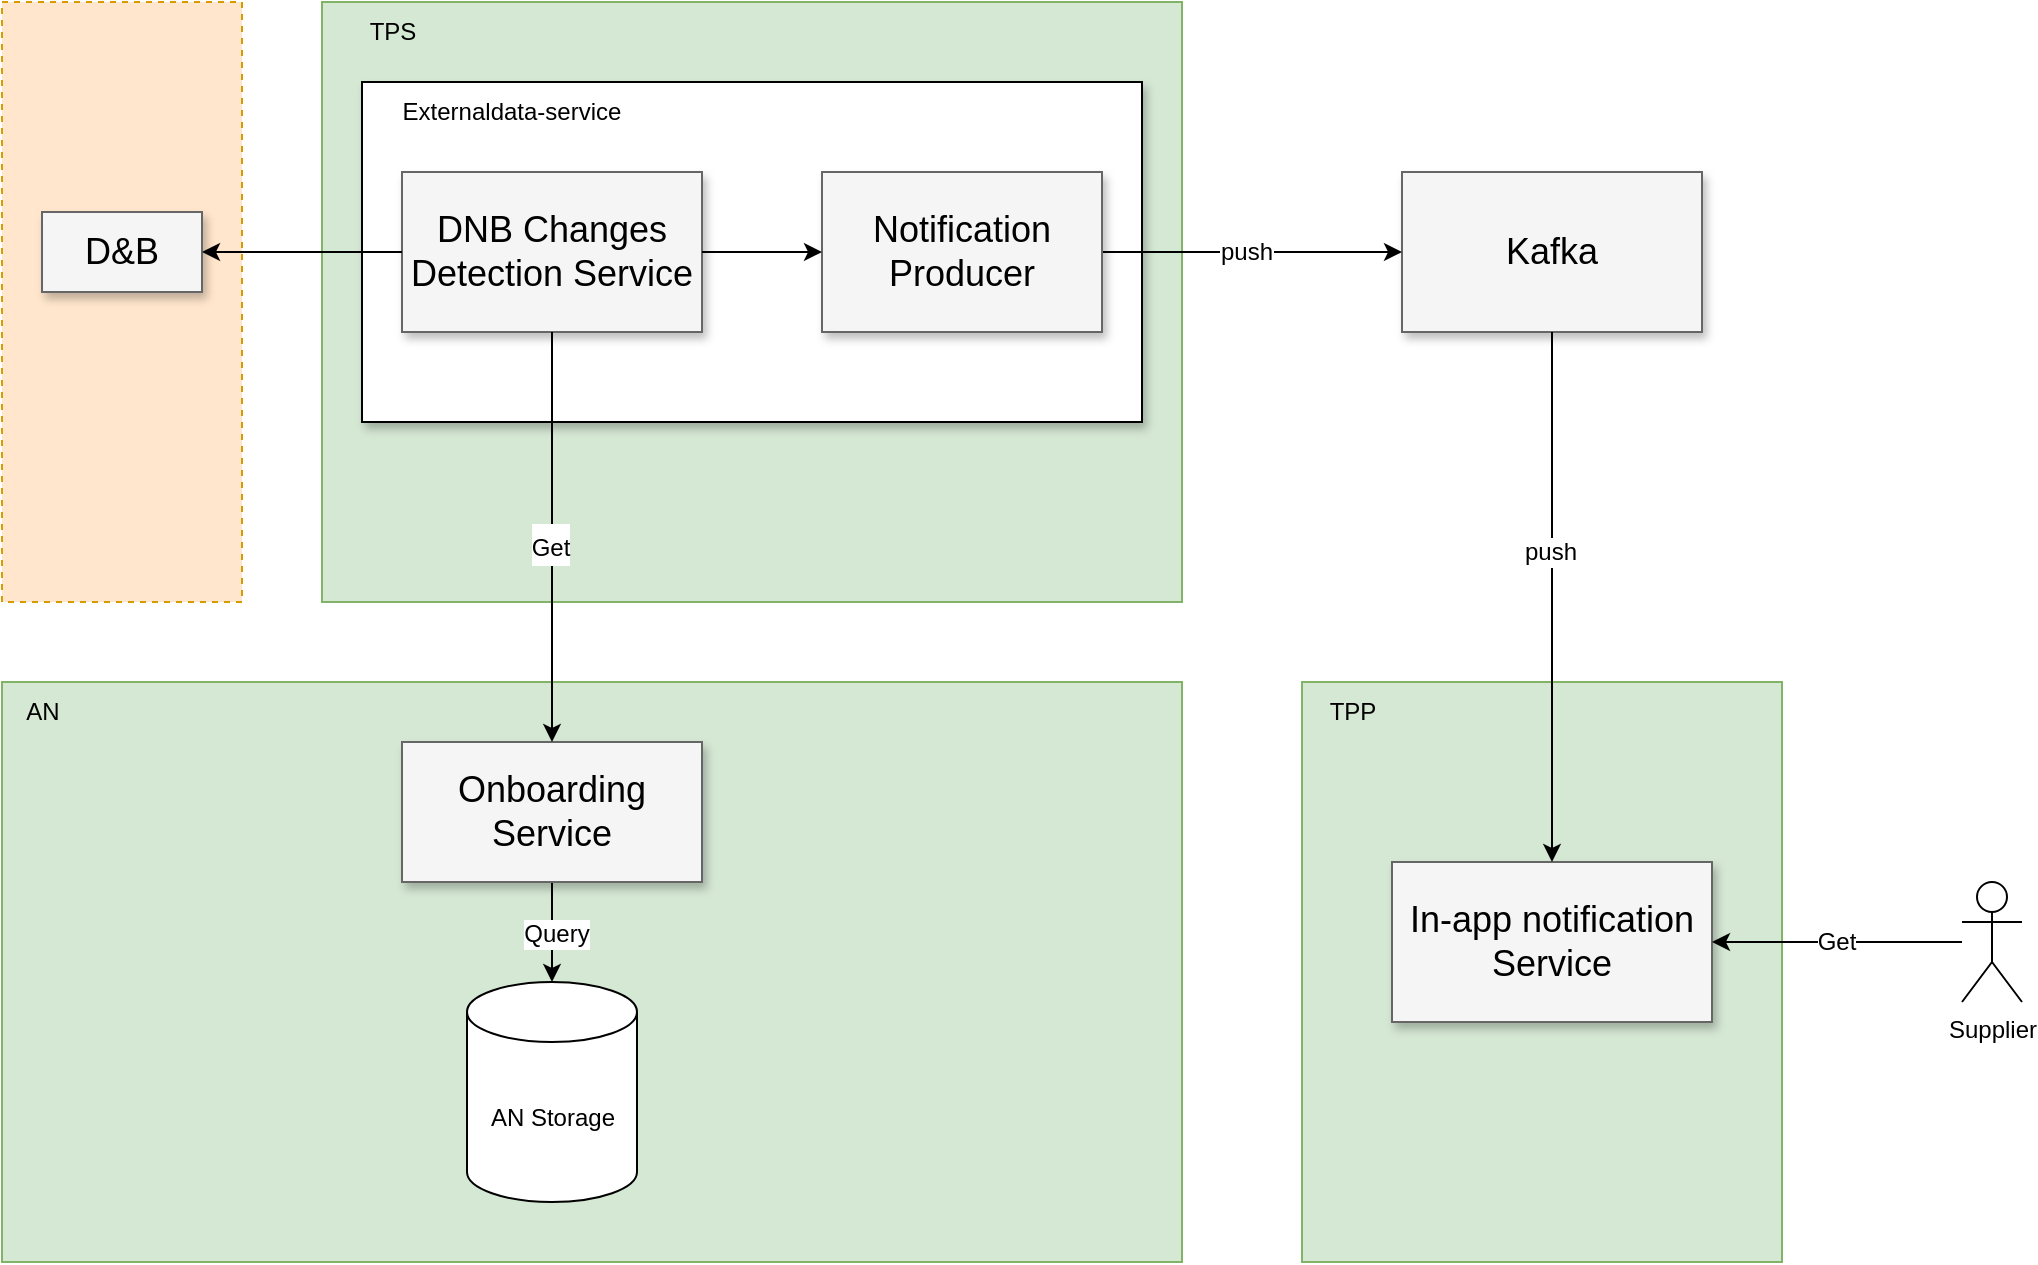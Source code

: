 <mxfile version="20.3.0" type="github">
  <diagram name="Page-1" id="90a13364-a465-7bf4-72fc-28e22215d7a0">
    <mxGraphModel dx="2066" dy="1129" grid="1" gridSize="10" guides="1" tooltips="1" connect="1" arrows="1" fold="1" page="1" pageScale="1.5" pageWidth="1169" pageHeight="826" background="none" math="0" shadow="0">
      <root>
        <mxCell id="0" style=";html=1;" />
        <mxCell id="1" style=";html=1;" parent="0" />
        <mxCell id="wwz8x95htu8D-L9N0XOo-6" value="" style="group" vertex="1" connectable="0" parent="1">
          <mxGeometry width="1010" height="630" as="geometry" />
        </mxCell>
        <mxCell id="wwz8x95htu8D-L9N0XOo-1" value="" style="rounded=0;whiteSpace=wrap;html=1;dashed=1;fillColor=#ffe6cc;strokeColor=#d79b00;" vertex="1" parent="wwz8x95htu8D-L9N0XOo-6">
          <mxGeometry width="120" height="300" as="geometry" />
        </mxCell>
        <mxCell id="fSm1GcxjfFAWFzGtAJEy-5" value="" style="rounded=0;whiteSpace=wrap;html=1;fillColor=#d5e8d4;strokeColor=#82b366;" parent="wwz8x95htu8D-L9N0XOo-6" vertex="1">
          <mxGeometry x="650" y="340" width="240" height="290" as="geometry" />
        </mxCell>
        <mxCell id="fSm1GcxjfFAWFzGtAJEy-4" value="" style="rounded=0;whiteSpace=wrap;html=1;fillColor=#d5e8d4;strokeColor=#82b366;" parent="wwz8x95htu8D-L9N0XOo-6" vertex="1">
          <mxGeometry x="160" width="430" height="300" as="geometry" />
        </mxCell>
        <mxCell id="fSm1GcxjfFAWFzGtAJEy-3" value="" style="rounded=0;whiteSpace=wrap;html=1;fillColor=#d5e8d4;strokeColor=#82b366;" parent="wwz8x95htu8D-L9N0XOo-6" vertex="1">
          <mxGeometry y="340" width="590" height="290" as="geometry" />
        </mxCell>
        <mxCell id="3a17f1ce550125da-5" value="" style="whiteSpace=wrap;html=1;shadow=1;fontSize=18;" parent="wwz8x95htu8D-L9N0XOo-6" vertex="1">
          <mxGeometry x="180" y="40" width="390" height="170" as="geometry" />
        </mxCell>
        <mxCell id="3a17f1ce550125da-7" value="Kafka" style="whiteSpace=wrap;html=1;shadow=1;fontSize=18;fillColor=#f5f5f5;strokeColor=#666666;" parent="wwz8x95htu8D-L9N0XOo-6" vertex="1">
          <mxGeometry x="700" y="85" width="150" height="80" as="geometry" />
        </mxCell>
        <mxCell id="3a17f1ce550125da-8" value="DNB Changes Detection Service" style="whiteSpace=wrap;html=1;shadow=1;fontSize=18;fillColor=#f5f5f5;strokeColor=#666666;" parent="wwz8x95htu8D-L9N0XOo-6" vertex="1">
          <mxGeometry x="200" y="85" width="150" height="80" as="geometry" />
        </mxCell>
        <mxCell id="fSm1GcxjfFAWFzGtAJEy-9" style="edgeStyle=orthogonalEdgeStyle;rounded=0;orthogonalLoop=1;jettySize=auto;html=1;exitX=1;exitY=0.5;exitDx=0;exitDy=0;entryX=0;entryY=0.5;entryDx=0;entryDy=0;" parent="wwz8x95htu8D-L9N0XOo-6" source="3a17f1ce550125da-9" target="3a17f1ce550125da-7" edge="1">
          <mxGeometry relative="1" as="geometry" />
        </mxCell>
        <mxCell id="fSm1GcxjfFAWFzGtAJEy-29" value="push" style="edgeLabel;html=1;align=center;verticalAlign=middle;resizable=0;points=[];fontSize=12;" parent="fSm1GcxjfFAWFzGtAJEy-9" vertex="1" connectable="0">
          <mxGeometry x="-0.044" y="1" relative="1" as="geometry">
            <mxPoint y="1" as="offset" />
          </mxGeometry>
        </mxCell>
        <mxCell id="3a17f1ce550125da-9" value="Notification Producer" style="whiteSpace=wrap;html=1;shadow=1;fontSize=18;fillColor=#f5f5f5;strokeColor=#666666;" parent="wwz8x95htu8D-L9N0XOo-6" vertex="1">
          <mxGeometry x="410" y="85" width="140" height="80" as="geometry" />
        </mxCell>
        <mxCell id="fSm1GcxjfFAWFzGtAJEy-24" style="edgeStyle=orthogonalEdgeStyle;rounded=0;orthogonalLoop=1;jettySize=auto;html=1;exitX=1;exitY=0.5;exitDx=0;exitDy=0;fontSize=18;startArrow=none;startFill=0;" parent="wwz8x95htu8D-L9N0XOo-6" source="3a17f1ce550125da-8" target="3a17f1ce550125da-9" edge="1">
          <mxGeometry relative="1" as="geometry" />
        </mxCell>
        <mxCell id="3a17f1ce550125da-11" value="In-app notification Service" style="whiteSpace=wrap;html=1;shadow=1;fontSize=18;fillColor=#f5f5f5;strokeColor=#666666;" parent="wwz8x95htu8D-L9N0XOo-6" vertex="1">
          <mxGeometry x="695" y="430" width="160" height="80" as="geometry" />
        </mxCell>
        <mxCell id="fSm1GcxjfFAWFzGtAJEy-10" style="edgeStyle=orthogonalEdgeStyle;rounded=0;orthogonalLoop=1;jettySize=auto;html=1;exitX=0.5;exitY=1;exitDx=0;exitDy=0;entryX=0.5;entryY=0;entryDx=0;entryDy=0;" parent="wwz8x95htu8D-L9N0XOo-6" source="3a17f1ce550125da-7" target="3a17f1ce550125da-11" edge="1">
          <mxGeometry relative="1" as="geometry">
            <Array as="points">
              <mxPoint x="775" y="430" />
            </Array>
          </mxGeometry>
        </mxCell>
        <mxCell id="fSm1GcxjfFAWFzGtAJEy-30" value="push" style="edgeLabel;html=1;align=center;verticalAlign=middle;resizable=0;points=[];fontSize=12;" parent="fSm1GcxjfFAWFzGtAJEy-10" vertex="1" connectable="0">
          <mxGeometry x="-0.181" y="-1" relative="1" as="geometry">
            <mxPoint y="1" as="offset" />
          </mxGeometry>
        </mxCell>
        <mxCell id="fSm1GcxjfFAWFzGtAJEy-11" style="edgeStyle=orthogonalEdgeStyle;rounded=0;orthogonalLoop=1;jettySize=auto;html=1;entryX=1;entryY=0.5;entryDx=0;entryDy=0;" parent="wwz8x95htu8D-L9N0XOo-6" source="fSm1GcxjfFAWFzGtAJEy-2" target="3a17f1ce550125da-11" edge="1">
          <mxGeometry relative="1" as="geometry" />
        </mxCell>
        <mxCell id="fSm1GcxjfFAWFzGtAJEy-31" value="Get" style="edgeLabel;html=1;align=center;verticalAlign=middle;resizable=0;points=[];fontSize=12;" parent="fSm1GcxjfFAWFzGtAJEy-11" vertex="1" connectable="0">
          <mxGeometry x="0.009" relative="1" as="geometry">
            <mxPoint as="offset" />
          </mxGeometry>
        </mxCell>
        <mxCell id="fSm1GcxjfFAWFzGtAJEy-2" value="Supplier" style="shape=umlActor;verticalLabelPosition=bottom;verticalAlign=top;html=1;outlineConnect=0;" parent="wwz8x95htu8D-L9N0XOo-6" vertex="1">
          <mxGeometry x="980" y="440" width="30" height="60" as="geometry" />
        </mxCell>
        <mxCell id="fSm1GcxjfFAWFzGtAJEy-7" value="AN Storage" style="shape=cylinder3;whiteSpace=wrap;html=1;boundedLbl=1;backgroundOutline=1;size=15;" parent="wwz8x95htu8D-L9N0XOo-6" vertex="1">
          <mxGeometry x="232.5" y="490" width="85" height="110" as="geometry" />
        </mxCell>
        <mxCell id="fSm1GcxjfFAWFzGtAJEy-14" value="AN" style="text;html=1;align=center;verticalAlign=middle;resizable=0;points=[];autosize=1;strokeColor=none;fillColor=none;" parent="wwz8x95htu8D-L9N0XOo-6" vertex="1">
          <mxGeometry y="340" width="40" height="30" as="geometry" />
        </mxCell>
        <mxCell id="fSm1GcxjfFAWFzGtAJEy-15" value="TPP" style="text;html=1;align=center;verticalAlign=middle;resizable=0;points=[];autosize=1;strokeColor=none;fillColor=none;" parent="wwz8x95htu8D-L9N0XOo-6" vertex="1">
          <mxGeometry x="650" y="340" width="50" height="30" as="geometry" />
        </mxCell>
        <mxCell id="fSm1GcxjfFAWFzGtAJEy-16" value="TPS" style="text;html=1;align=center;verticalAlign=middle;resizable=0;points=[];autosize=1;strokeColor=none;fillColor=none;" parent="wwz8x95htu8D-L9N0XOo-6" vertex="1">
          <mxGeometry x="170" width="50" height="30" as="geometry" />
        </mxCell>
        <mxCell id="fSm1GcxjfFAWFzGtAJEy-27" style="edgeStyle=orthogonalEdgeStyle;rounded=0;orthogonalLoop=1;jettySize=auto;html=1;fontSize=18;startArrow=none;startFill=0;" parent="wwz8x95htu8D-L9N0XOo-6" source="fSm1GcxjfFAWFzGtAJEy-26" target="fSm1GcxjfFAWFzGtAJEy-7" edge="1">
          <mxGeometry relative="1" as="geometry" />
        </mxCell>
        <mxCell id="fSm1GcxjfFAWFzGtAJEy-32" value="Query" style="edgeLabel;html=1;align=center;verticalAlign=middle;resizable=0;points=[];fontSize=12;" parent="fSm1GcxjfFAWFzGtAJEy-27" vertex="1" connectable="0">
          <mxGeometry x="0.017" y="2" relative="1" as="geometry">
            <mxPoint as="offset" />
          </mxGeometry>
        </mxCell>
        <mxCell id="fSm1GcxjfFAWFzGtAJEy-26" value="Onboarding Service" style="whiteSpace=wrap;html=1;shadow=1;fontSize=18;fillColor=#f5f5f5;strokeColor=#666666;" parent="wwz8x95htu8D-L9N0XOo-6" vertex="1">
          <mxGeometry x="200" y="370" width="150" height="70" as="geometry" />
        </mxCell>
        <mxCell id="fSm1GcxjfFAWFzGtAJEy-13" style="edgeStyle=orthogonalEdgeStyle;rounded=0;orthogonalLoop=1;jettySize=auto;html=1;exitX=0.5;exitY=1;exitDx=0;exitDy=0;entryX=0.5;entryY=0;entryDx=0;entryDy=0;" parent="wwz8x95htu8D-L9N0XOo-6" source="3a17f1ce550125da-8" edge="1" target="fSm1GcxjfFAWFzGtAJEy-26">
          <mxGeometry relative="1" as="geometry">
            <mxPoint x="335" y="360" as="targetPoint" />
          </mxGeometry>
        </mxCell>
        <mxCell id="fSm1GcxjfFAWFzGtAJEy-28" value="&lt;font style=&quot;font-size: 12px;&quot;&gt;Get&lt;/font&gt;" style="edgeLabel;html=1;align=center;verticalAlign=middle;resizable=0;points=[];fontSize=18;" parent="fSm1GcxjfFAWFzGtAJEy-13" vertex="1" connectable="0">
          <mxGeometry x="0.025" y="-1" relative="1" as="geometry">
            <mxPoint y="1" as="offset" />
          </mxGeometry>
        </mxCell>
        <mxCell id="wwz8x95htu8D-L9N0XOo-3" value="D&amp;amp;B" style="whiteSpace=wrap;html=1;shadow=1;fontSize=18;fillColor=#f5f5f5;strokeColor=#666666;" vertex="1" parent="wwz8x95htu8D-L9N0XOo-6">
          <mxGeometry x="20" y="105" width="80" height="40" as="geometry" />
        </mxCell>
        <mxCell id="wwz8x95htu8D-L9N0XOo-4" value="Externaldata-service" style="text;html=1;strokeColor=none;fillColor=none;align=center;verticalAlign=middle;whiteSpace=wrap;rounded=0;dashed=1;" vertex="1" parent="wwz8x95htu8D-L9N0XOo-6">
          <mxGeometry x="180" y="40" width="150" height="30" as="geometry" />
        </mxCell>
        <mxCell id="wwz8x95htu8D-L9N0XOo-5" style="edgeStyle=orthogonalEdgeStyle;rounded=0;orthogonalLoop=1;jettySize=auto;html=1;exitX=0;exitY=0.5;exitDx=0;exitDy=0;" edge="1" parent="wwz8x95htu8D-L9N0XOo-6" source="3a17f1ce550125da-8" target="wwz8x95htu8D-L9N0XOo-3">
          <mxGeometry relative="1" as="geometry" />
        </mxCell>
      </root>
    </mxGraphModel>
  </diagram>
</mxfile>
